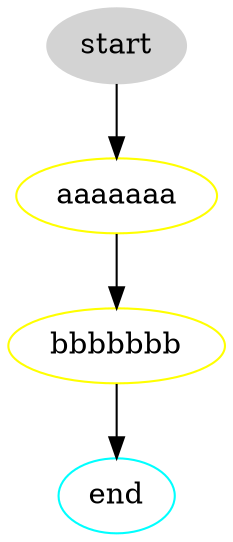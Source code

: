 digraph G {
	/* all styles define here */
	start [style = filled, color=lightgrey];
	end [ color=cyan];
	a,b [ color=yellow ];
	
	/* individual style define here like label */
	a[label="aaaaaaa"];
	b[label="bbbbbbb"];
	
	/* edge define here */
	start -> a;
	a -> b;
	b -> end;
}

